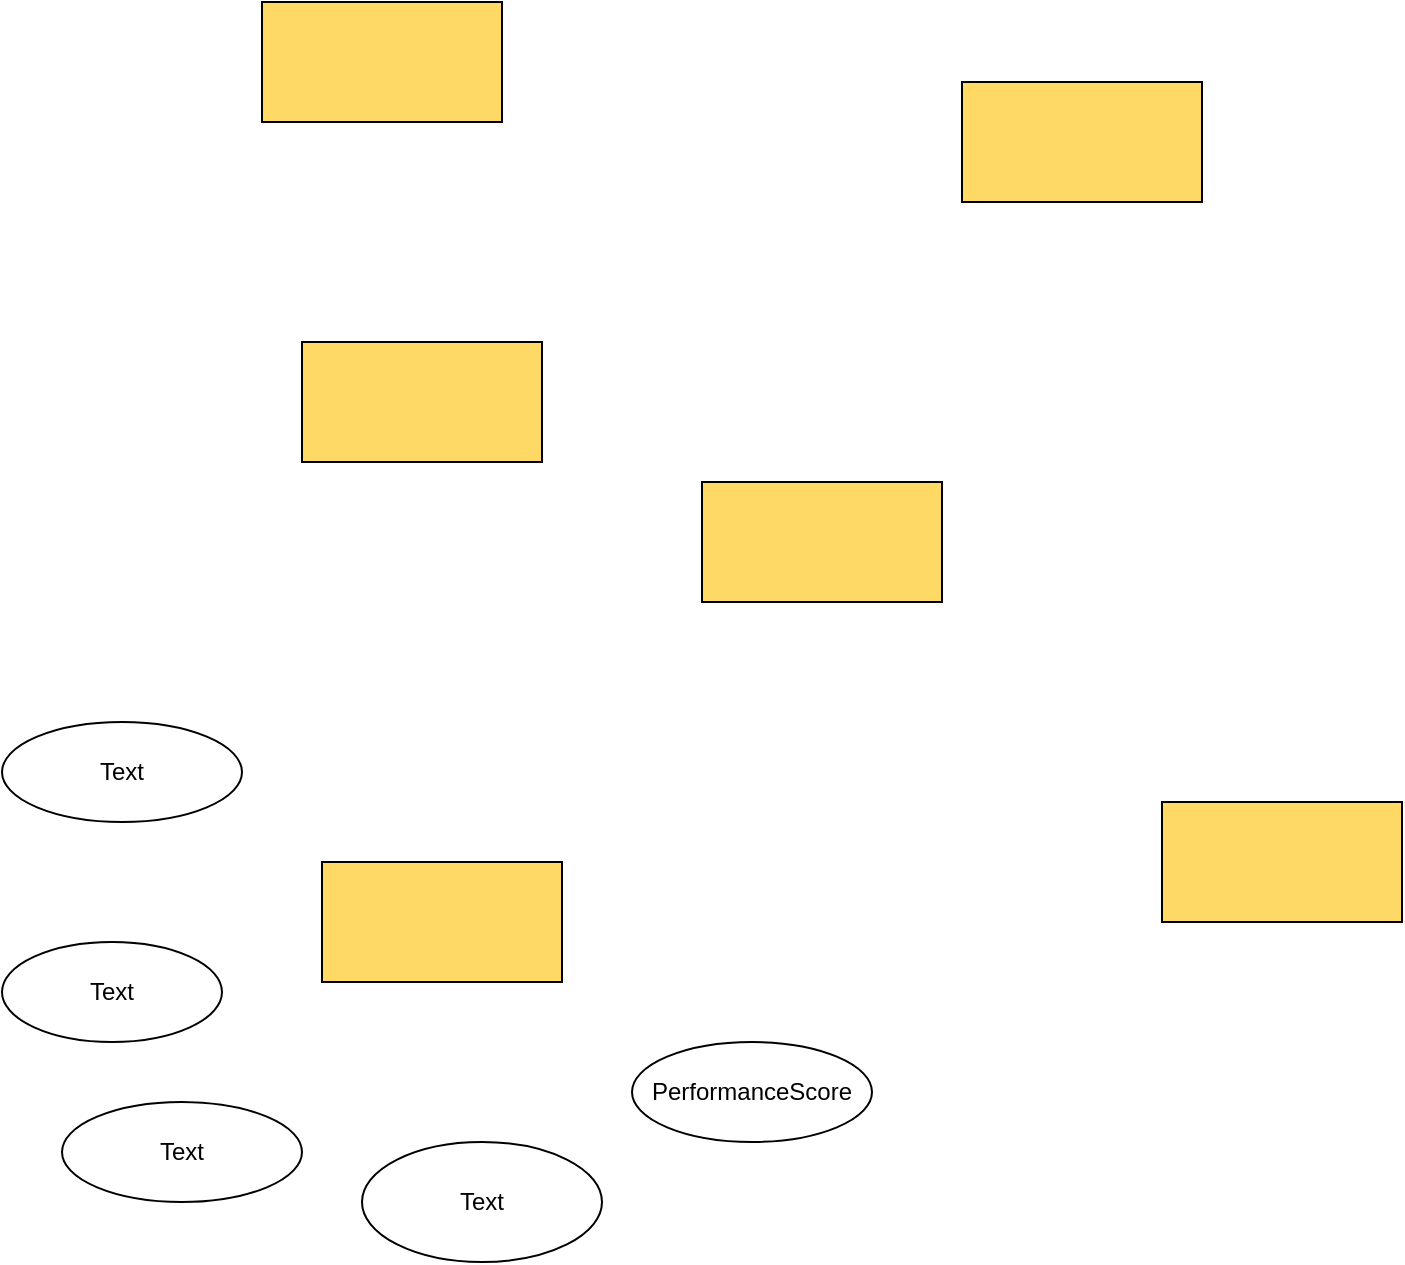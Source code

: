 <mxfile version="24.8.4">
  <diagram name="Page-1" id="_pU-WNQT1wnBNlO78gKb">
    <mxGraphModel dx="1057" dy="987" grid="1" gridSize="10" guides="1" tooltips="1" connect="1" arrows="1" fold="1" page="1" pageScale="1" pageWidth="850" pageHeight="1100" math="0" shadow="0">
      <root>
        <mxCell id="0" />
        <mxCell id="1" parent="0" />
        <mxCell id="n1prHvsE-R-aELV-WZbh-1" value="" style="rounded=0;whiteSpace=wrap;html=1;fillColor=#FFD966;" vertex="1" parent="1">
          <mxGeometry x="180" y="100" width="120" height="60" as="geometry" />
        </mxCell>
        <mxCell id="n1prHvsE-R-aELV-WZbh-2" value="" style="rounded=0;whiteSpace=wrap;html=1;fillColor=#FFD966;" vertex="1" parent="1">
          <mxGeometry x="400" y="340" width="120" height="60" as="geometry" />
        </mxCell>
        <mxCell id="n1prHvsE-R-aELV-WZbh-3" value="" style="rounded=0;whiteSpace=wrap;html=1;fillColor=#FFD966;" vertex="1" parent="1">
          <mxGeometry x="210" y="530" width="120" height="60" as="geometry" />
        </mxCell>
        <mxCell id="n1prHvsE-R-aELV-WZbh-4" value="" style="rounded=0;whiteSpace=wrap;html=1;fillColor=#FFD966;" vertex="1" parent="1">
          <mxGeometry x="200" y="270" width="120" height="60" as="geometry" />
        </mxCell>
        <mxCell id="n1prHvsE-R-aELV-WZbh-5" value="" style="rounded=0;whiteSpace=wrap;html=1;fillColor=#FFD966;" vertex="1" parent="1">
          <mxGeometry x="630" y="500" width="120" height="60" as="geometry" />
        </mxCell>
        <mxCell id="n1prHvsE-R-aELV-WZbh-6" value="" style="rounded=0;whiteSpace=wrap;html=1;fillColor=#FFD966;" vertex="1" parent="1">
          <mxGeometry x="530" y="140" width="120" height="60" as="geometry" />
        </mxCell>
        <mxCell id="n1prHvsE-R-aELV-WZbh-7" value="" style="ellipse;whiteSpace=wrap;html=1;" vertex="1" parent="1">
          <mxGeometry x="50" y="460" width="120" height="50" as="geometry" />
        </mxCell>
        <mxCell id="n1prHvsE-R-aELV-WZbh-8" value="" style="ellipse;whiteSpace=wrap;html=1;" vertex="1" parent="1">
          <mxGeometry x="50" y="570" width="110" height="50" as="geometry" />
        </mxCell>
        <mxCell id="n1prHvsE-R-aELV-WZbh-9" value="" style="ellipse;whiteSpace=wrap;html=1;" vertex="1" parent="1">
          <mxGeometry x="365" y="620" width="120" height="50" as="geometry" />
        </mxCell>
        <mxCell id="n1prHvsE-R-aELV-WZbh-10" value="" style="ellipse;whiteSpace=wrap;html=1;" vertex="1" parent="1">
          <mxGeometry x="230" y="670" width="120" height="60" as="geometry" />
        </mxCell>
        <mxCell id="n1prHvsE-R-aELV-WZbh-11" value="" style="ellipse;whiteSpace=wrap;html=1;" vertex="1" parent="1">
          <mxGeometry x="80" y="650" width="120" height="50" as="geometry" />
        </mxCell>
        <mxCell id="n1prHvsE-R-aELV-WZbh-13" value="PerformanceScore" style="text;html=1;align=center;verticalAlign=middle;whiteSpace=wrap;rounded=0;" vertex="1" parent="1">
          <mxGeometry x="395" y="630" width="60" height="30" as="geometry" />
        </mxCell>
        <mxCell id="n1prHvsE-R-aELV-WZbh-14" value="Text" style="text;html=1;align=center;verticalAlign=middle;whiteSpace=wrap;rounded=0;" vertex="1" parent="1">
          <mxGeometry x="260" y="685" width="60" height="30" as="geometry" />
        </mxCell>
        <mxCell id="n1prHvsE-R-aELV-WZbh-15" value="Text" style="text;html=1;align=center;verticalAlign=middle;whiteSpace=wrap;rounded=0;" vertex="1" parent="1">
          <mxGeometry x="110" y="660" width="60" height="30" as="geometry" />
        </mxCell>
        <mxCell id="n1prHvsE-R-aELV-WZbh-16" value="Text" style="text;html=1;align=center;verticalAlign=middle;whiteSpace=wrap;rounded=0;" vertex="1" parent="1">
          <mxGeometry x="75" y="580" width="60" height="30" as="geometry" />
        </mxCell>
        <mxCell id="n1prHvsE-R-aELV-WZbh-17" value="Text" style="text;html=1;align=center;verticalAlign=middle;whiteSpace=wrap;rounded=0;" vertex="1" parent="1">
          <mxGeometry x="80" y="470" width="60" height="30" as="geometry" />
        </mxCell>
      </root>
    </mxGraphModel>
  </diagram>
</mxfile>
